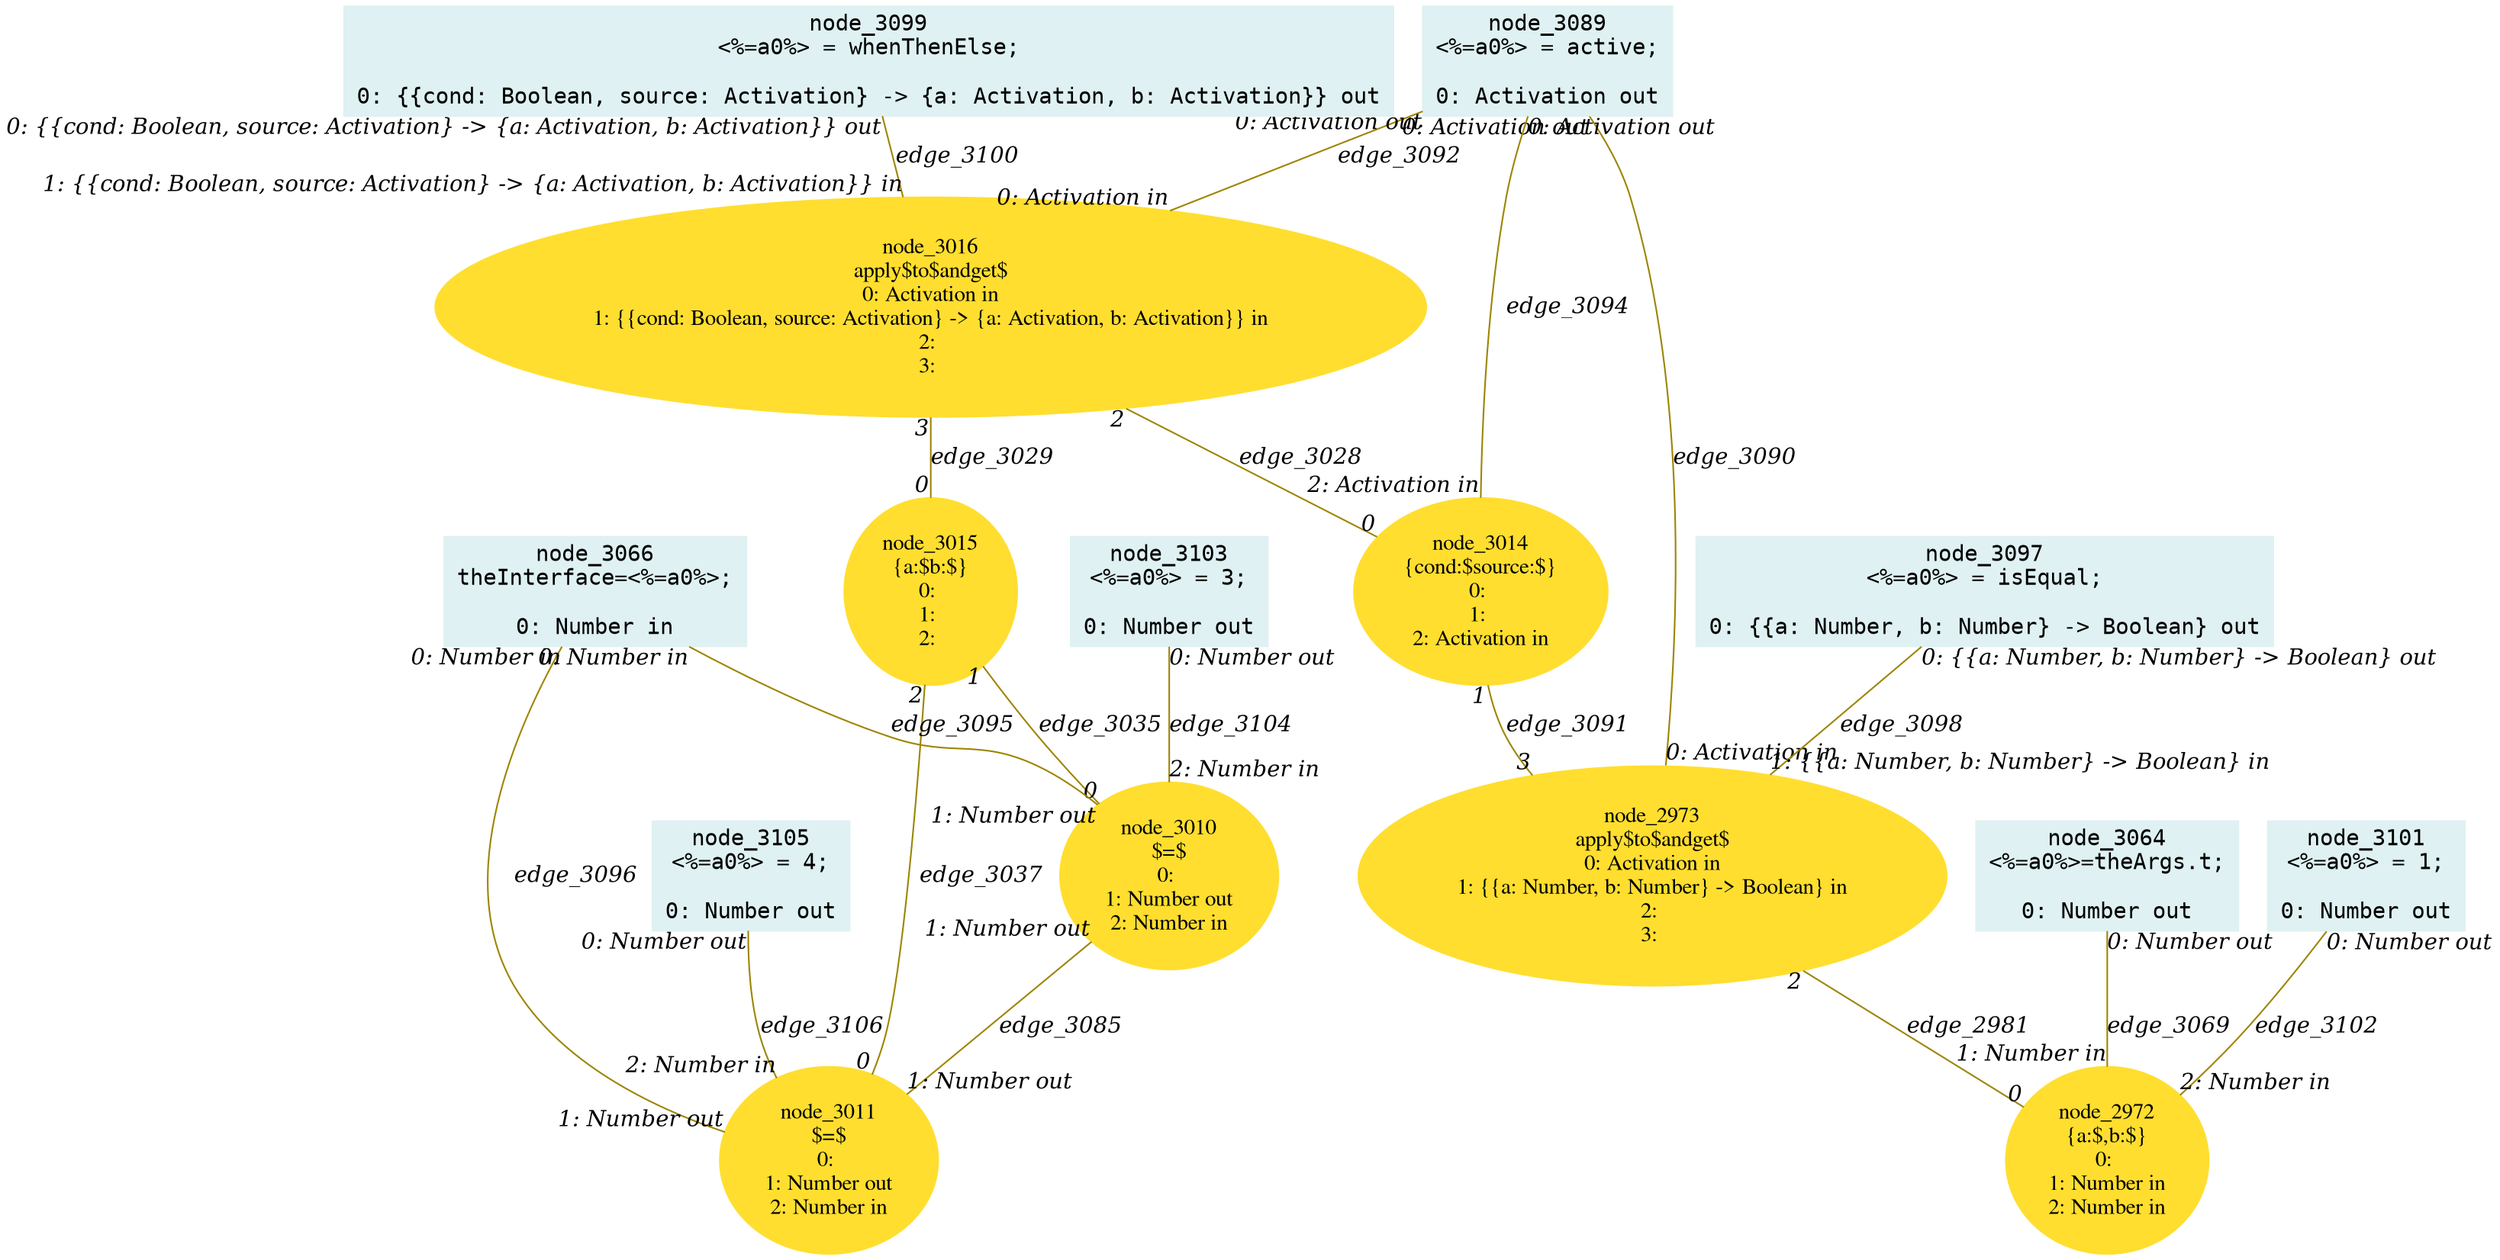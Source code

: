 digraph g{node_2972 [shape="ellipse", style="filled", color="#ffde2f", fontname="Times", label="node_2972
{a:$,b:$}
0: 
1: Number in
2: Number in" ]
node_2973 [shape="ellipse", style="filled", color="#ffde2f", fontname="Times", label="node_2973
apply$to$andget$
0: Activation in
1: {{a: Number, b: Number} -> Boolean} in
2: 
3: " ]
node_3010 [shape="ellipse", style="filled", color="#ffde2f", fontname="Times", label="node_3010
$=$
0: 
1: Number out
2: Number in" ]
node_3011 [shape="ellipse", style="filled", color="#ffde2f", fontname="Times", label="node_3011
$=$
0: 
1: Number out
2: Number in" ]
node_3014 [shape="ellipse", style="filled", color="#ffde2f", fontname="Times", label="node_3014
{cond:$source:$}
0: 
1: 
2: Activation in" ]
node_3015 [shape="ellipse", style="filled", color="#ffde2f", fontname="Times", label="node_3015
{a:$b:$}
0: 
1: 
2: " ]
node_3016 [shape="ellipse", style="filled", color="#ffde2f", fontname="Times", label="node_3016
apply$to$andget$
0: Activation in
1: {{cond: Boolean, source: Activation} -> {a: Activation, b: Activation}} in
2: 
3: " ]
node_3064 [shape="box", style="filled", color="#dff1f2", fontname="Courier", label="node_3064
<%=a0%>=theArgs.t;

0: Number out" ]
node_3066 [shape="box", style="filled", color="#dff1f2", fontname="Courier", label="node_3066
theInterface=<%=a0%>;

0: Number in" ]
node_3089 [shape="box", style="filled", color="#dff1f2", fontname="Courier", label="node_3089
<%=a0%> = active;

0: Activation out" ]
node_3097 [shape="box", style="filled", color="#dff1f2", fontname="Courier", label="node_3097
<%=a0%> = isEqual;

0: {{a: Number, b: Number} -> Boolean} out" ]
node_3099 [shape="box", style="filled", color="#dff1f2", fontname="Courier", label="node_3099
<%=a0%> = whenThenElse;

0: {{cond: Boolean, source: Activation} -> {a: Activation, b: Activation}} out" ]
node_3101 [shape="box", style="filled", color="#dff1f2", fontname="Courier", label="node_3101
<%=a0%> = 1;

0: Number out" ]
node_3103 [shape="box", style="filled", color="#dff1f2", fontname="Courier", label="node_3103
<%=a0%> = 3;

0: Number out" ]
node_3105 [shape="box", style="filled", color="#dff1f2", fontname="Courier", label="node_3105
<%=a0%> = 4;

0: Number out" ]
node_2973 -> node_2972 [dir=none, arrowHead=none, fontname="Times-Italic", arrowsize=1, color="#9d8400", label="edge_2981",  headlabel="0", taillabel="2" ]
node_3016 -> node_3014 [dir=none, arrowHead=none, fontname="Times-Italic", arrowsize=1, color="#9d8400", label="edge_3028",  headlabel="0", taillabel="2" ]
node_3016 -> node_3015 [dir=none, arrowHead=none, fontname="Times-Italic", arrowsize=1, color="#9d8400", label="edge_3029",  headlabel="0", taillabel="3" ]
node_3015 -> node_3010 [dir=none, arrowHead=none, fontname="Times-Italic", arrowsize=1, color="#9d8400", label="edge_3035",  headlabel="0", taillabel="1" ]
node_3015 -> node_3011 [dir=none, arrowHead=none, fontname="Times-Italic", arrowsize=1, color="#9d8400", label="edge_3037",  headlabel="0", taillabel="2" ]
node_3064 -> node_2972 [dir=none, arrowHead=none, fontname="Times-Italic", arrowsize=1, color="#9d8400", label="edge_3069",  headlabel="1: Number in", taillabel="0: Number out" ]
node_3010 -> node_3011 [dir=none, arrowHead=none, fontname="Times-Italic", arrowsize=1, color="#9d8400", label="edge_3085",  headlabel="1: Number out", taillabel="1: Number out" ]
node_3089 -> node_2973 [dir=none, arrowHead=none, fontname="Times-Italic", arrowsize=1, color="#9d8400", label="edge_3090",  headlabel="0: Activation in", taillabel="0: Activation out" ]
node_3014 -> node_2973 [dir=none, arrowHead=none, fontname="Times-Italic", arrowsize=1, color="#9d8400", label="edge_3091",  headlabel="3", taillabel="1" ]
node_3089 -> node_3016 [dir=none, arrowHead=none, fontname="Times-Italic", arrowsize=1, color="#9d8400", label="edge_3092",  headlabel="0: Activation in", taillabel="0: Activation out" ]
node_3089 -> node_3014 [dir=none, arrowHead=none, fontname="Times-Italic", arrowsize=1, color="#9d8400", label="edge_3094",  headlabel="2: Activation in", taillabel="0: Activation out" ]
node_3066 -> node_3010 [dir=none, arrowHead=none, fontname="Times-Italic", arrowsize=1, color="#9d8400", label="edge_3095",  headlabel="1: Number out", taillabel="0: Number in" ]
node_3066 -> node_3011 [dir=none, arrowHead=none, fontname="Times-Italic", arrowsize=1, color="#9d8400", label="edge_3096",  headlabel="1: Number out", taillabel="0: Number in" ]
node_3097 -> node_2973 [dir=none, arrowHead=none, fontname="Times-Italic", arrowsize=1, color="#9d8400", label="edge_3098",  headlabel="1: {{a: Number, b: Number} -> Boolean} in", taillabel="0: {{a: Number, b: Number} -> Boolean} out" ]
node_3099 -> node_3016 [dir=none, arrowHead=none, fontname="Times-Italic", arrowsize=1, color="#9d8400", label="edge_3100",  headlabel="1: {{cond: Boolean, source: Activation} -> {a: Activation, b: Activation}} in", taillabel="0: {{cond: Boolean, source: Activation} -> {a: Activation, b: Activation}} out" ]
node_3101 -> node_2972 [dir=none, arrowHead=none, fontname="Times-Italic", arrowsize=1, color="#9d8400", label="edge_3102",  headlabel="2: Number in", taillabel="0: Number out" ]
node_3103 -> node_3010 [dir=none, arrowHead=none, fontname="Times-Italic", arrowsize=1, color="#9d8400", label="edge_3104",  headlabel="2: Number in", taillabel="0: Number out" ]
node_3105 -> node_3011 [dir=none, arrowHead=none, fontname="Times-Italic", arrowsize=1, color="#9d8400", label="edge_3106",  headlabel="2: Number in", taillabel="0: Number out" ]
}
